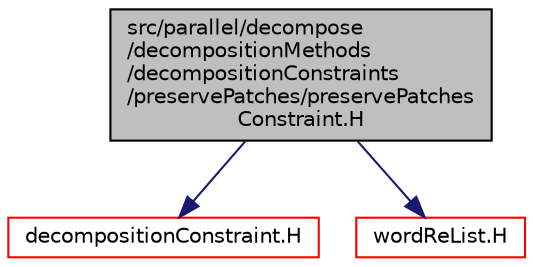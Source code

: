digraph "src/parallel/decompose/decompositionMethods/decompositionConstraints/preservePatches/preservePatchesConstraint.H"
{
  bgcolor="transparent";
  edge [fontname="Helvetica",fontsize="10",labelfontname="Helvetica",labelfontsize="10"];
  node [fontname="Helvetica",fontsize="10",shape=record];
  Node1 [label="src/parallel/decompose\l/decompositionMethods\l/decompositionConstraints\l/preservePatches/preservePatches\lConstraint.H",height=0.2,width=0.4,color="black", fillcolor="grey75", style="filled", fontcolor="black"];
  Node1 -> Node2 [color="midnightblue",fontsize="10",style="solid",fontname="Helvetica"];
  Node2 [label="decompositionConstraint.H",height=0.2,width=0.4,color="red",URL="$a09459.html"];
  Node1 -> Node3 [color="midnightblue",fontsize="10",style="solid",fontname="Helvetica"];
  Node3 [label="wordReList.H",height=0.2,width=0.4,color="red",URL="$a09335.html"];
}
